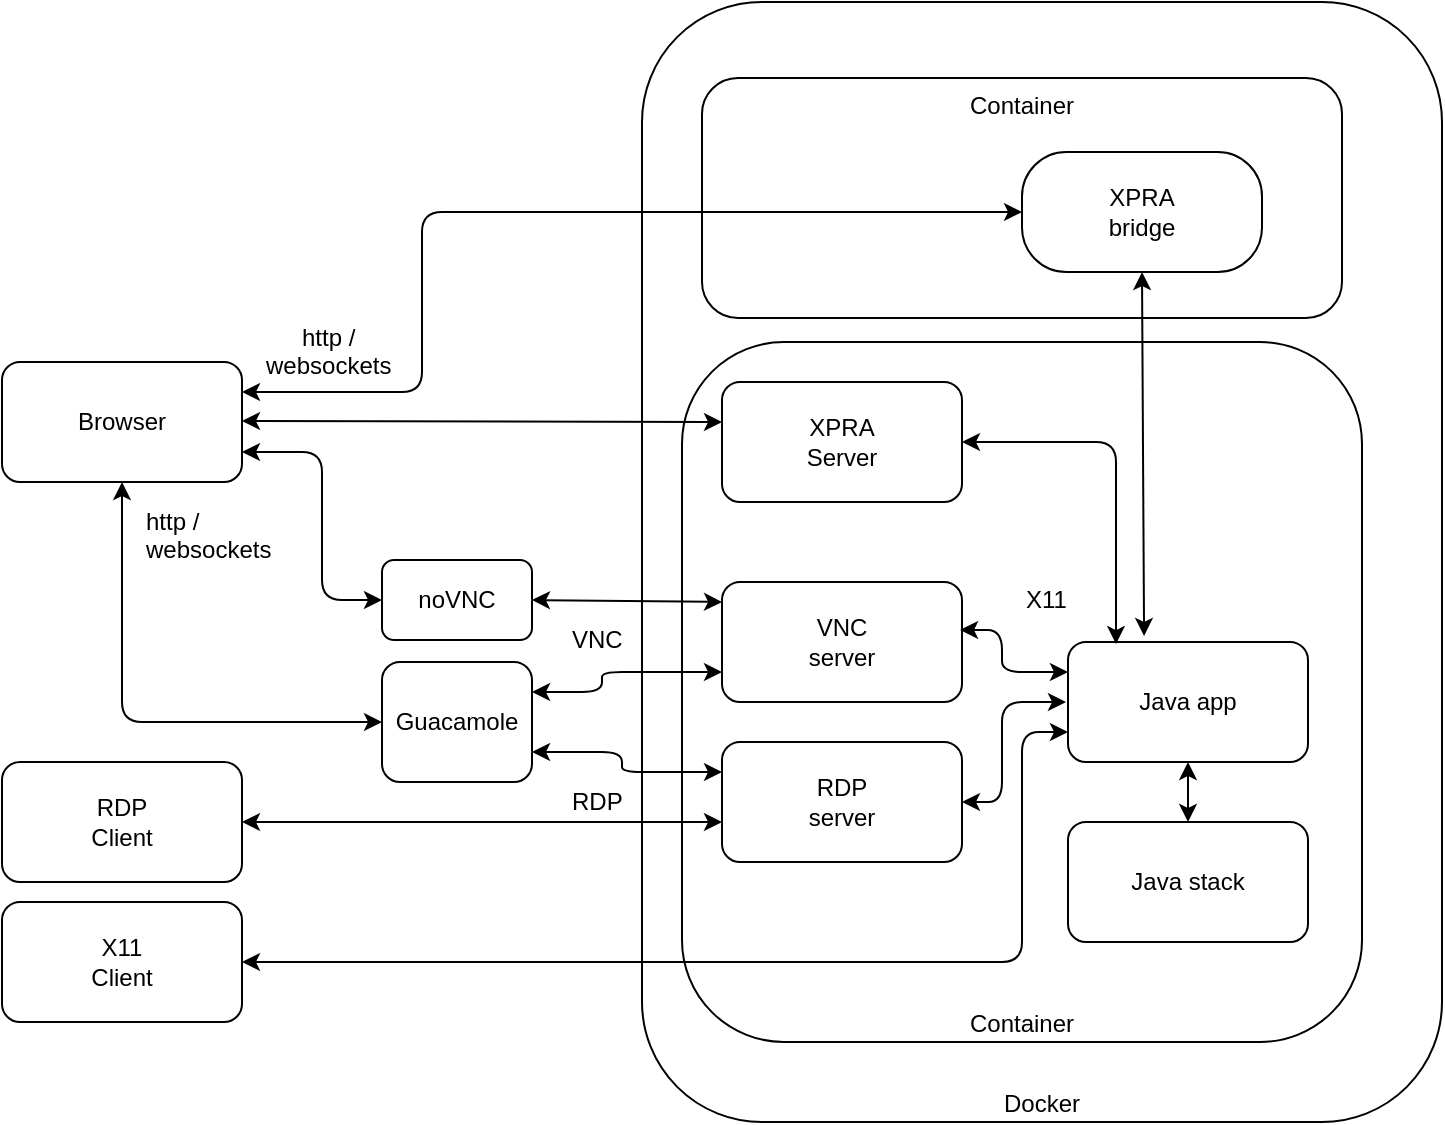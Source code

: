 <?xml version="1.0" encoding="UTF-8"?>
<mxGraphModel dx="946" dy="646" grid="1" gridSize="10" guides="1" tooltips="1" connect="1" arrows="1" fold="1" page="1" pageScale="1" pageWidth="827" pageHeight="1169" math="0" shadow="0"><root><mxCell id="0"/><mxCell id="1" parent="0"/><mxCell id="BjgBc-fqnB18MfFgcWO8-1" value="Browser" style="rounded=1;whiteSpace=wrap;html=1;" parent="1" vertex="1"><mxGeometry x="30" y="340" width="120" height="60" as="geometry"/></mxCell><mxCell id="BjgBc-fqnB18MfFgcWO8-3" value="RDP&lt;br&gt;Client&lt;br&gt;" style="rounded=1;whiteSpace=wrap;html=1;" parent="1" vertex="1"><mxGeometry x="30" y="540" width="120" height="60" as="geometry"/></mxCell><mxCell id="BjgBc-fqnB18MfFgcWO8-4" value="Docker" style="rounded=1;whiteSpace=wrap;html=1;verticalAlign=bottom;" parent="1" vertex="1"><mxGeometry x="350" y="160" width="400" height="560" as="geometry"/></mxCell><mxCell id="BjgBc-fqnB18MfFgcWO8-5" value="Container" style="rounded=1;whiteSpace=wrap;html=1;verticalAlign=bottom;" parent="1" vertex="1"><mxGeometry x="370" y="330" width="340" height="350" as="geometry"/></mxCell><mxCell id="BjgBc-fqnB18MfFgcWO8-6" value="Java stack" style="rounded=1;whiteSpace=wrap;html=1;" parent="1" vertex="1"><mxGeometry x="563" y="570" width="120" height="60" as="geometry"/></mxCell><mxCell id="BjgBc-fqnB18MfFgcWO8-7" value="Java app" style="rounded=1;whiteSpace=wrap;html=1;" parent="1" vertex="1"><mxGeometry x="563" y="480" width="120" height="60" as="geometry"/></mxCell><mxCell id="BjgBc-fqnB18MfFgcWO8-8" value="" style="endArrow=classic;startArrow=classic;html=1;entryX=0.5;entryY=1;entryDx=0;entryDy=0;exitX=0.5;exitY=0;exitDx=0;exitDy=0;" parent="1" source="BjgBc-fqnB18MfFgcWO8-6" target="BjgBc-fqnB18MfFgcWO8-7" edge="1"><mxGeometry width="50" height="50" relative="1" as="geometry"><mxPoint x="243" y="820" as="sourcePoint"/><mxPoint x="293" y="770" as="targetPoint"/></mxGeometry></mxCell><mxCell id="BjgBc-fqnB18MfFgcWO8-9" value="VNC&lt;br&gt;server&lt;br&gt;" style="rounded=1;whiteSpace=wrap;html=1;" parent="1" vertex="1"><mxGeometry x="390" y="450" width="120" height="60" as="geometry"/></mxCell><mxCell id="BjgBc-fqnB18MfFgcWO8-10" value="RDP&lt;br&gt;server&lt;br&gt;" style="rounded=1;whiteSpace=wrap;html=1;" parent="1" vertex="1"><mxGeometry x="390" y="530" width="120" height="60" as="geometry"/></mxCell><mxCell id="BjgBc-fqnB18MfFgcWO8-11" value="" style="endArrow=classic;startArrow=classic;html=1;entryX=0;entryY=0.25;entryDx=0;entryDy=0;exitX=0.992;exitY=0.4;exitDx=0;exitDy=0;exitPerimeter=0;" parent="1" source="BjgBc-fqnB18MfFgcWO8-9" target="BjgBc-fqnB18MfFgcWO8-7" edge="1"><mxGeometry width="50" height="50" relative="1" as="geometry"><mxPoint x="170" y="800" as="sourcePoint"/><mxPoint x="220" y="750" as="targetPoint"/><Array as="points"><mxPoint x="530" y="474"/><mxPoint x="530" y="495"/></Array></mxGeometry></mxCell><mxCell id="BjgBc-fqnB18MfFgcWO8-12" value="" style="endArrow=classic;startArrow=classic;html=1;exitX=1;exitY=0.5;exitDx=0;exitDy=0;" parent="1" source="BjgBc-fqnB18MfFgcWO8-10" edge="1"><mxGeometry width="50" height="50" relative="1" as="geometry"><mxPoint x="519" y="474" as="sourcePoint"/><mxPoint x="562" y="510" as="targetPoint"/><Array as="points"><mxPoint x="530" y="560"/><mxPoint x="530" y="510"/></Array></mxGeometry></mxCell><mxCell id="BjgBc-fqnB18MfFgcWO8-13" value="Guacamole&lt;br&gt;" style="rounded=1;whiteSpace=wrap;html=1;" parent="1" vertex="1"><mxGeometry x="220" y="490" width="75" height="60" as="geometry"/></mxCell><mxCell id="BjgBc-fqnB18MfFgcWO8-14" value="Container" style="rounded=1;whiteSpace=wrap;html=1;verticalAlign=top;" parent="1" vertex="1"><mxGeometry x="380" y="198" width="320" height="120" as="geometry"/></mxCell><mxCell id="BjgBc-fqnB18MfFgcWO8-15" value="XPRA&lt;br&gt;bridge&lt;br&gt;" style="rounded=1;whiteSpace=wrap;html=1;arcSize=37;" parent="1" vertex="1"><mxGeometry x="540" y="235" width="120" height="60" as="geometry"/></mxCell><mxCell id="BjgBc-fqnB18MfFgcWO8-16" value="" style="endArrow=classic;startArrow=classic;html=1;entryX=0;entryY=0.5;entryDx=0;entryDy=0;exitX=1;exitY=0.5;exitDx=0;exitDy=0;" parent="1" source="BjgBc-fqnB18MfFgcWO8-3" edge="1"><mxGeometry width="50" height="50" relative="1" as="geometry"><mxPoint x="70" y="755" as="sourcePoint"/><mxPoint x="390" y="570" as="targetPoint"/></mxGeometry></mxCell><mxCell id="BjgBc-fqnB18MfFgcWO8-17" value="" style="endArrow=classic;startArrow=classic;html=1;entryX=0;entryY=0.25;entryDx=0;entryDy=0;exitX=1;exitY=0.75;exitDx=0;exitDy=0;" parent="1" source="BjgBc-fqnB18MfFgcWO8-13" target="BjgBc-fqnB18MfFgcWO8-10" edge="1"><mxGeometry width="50" height="50" relative="1" as="geometry"><mxPoint x="70" y="770" as="sourcePoint"/><mxPoint x="120" y="720" as="targetPoint"/><Array as="points"><mxPoint x="340" y="535"/><mxPoint x="340" y="545"/></Array></mxGeometry></mxCell><mxCell id="BjgBc-fqnB18MfFgcWO8-18" value="" style="endArrow=classic;startArrow=classic;html=1;entryX=0.5;entryY=1;entryDx=0;entryDy=0;exitX=0;exitY=0.5;exitDx=0;exitDy=0;" parent="1" source="BjgBc-fqnB18MfFgcWO8-13" target="BjgBc-fqnB18MfFgcWO8-1" edge="1"><mxGeometry width="50" height="50" relative="1" as="geometry"><mxPoint x="30" y="770" as="sourcePoint"/><mxPoint x="80" y="720" as="targetPoint"/><Array as="points"><mxPoint x="90" y="520"/></Array></mxGeometry></mxCell><mxCell id="BjgBc-fqnB18MfFgcWO8-20" value="" style="endArrow=classic;startArrow=classic;html=1;entryX=0.5;entryY=1;entryDx=0;entryDy=0;exitX=0.317;exitY=-0.05;exitDx=0;exitDy=0;exitPerimeter=0;" parent="1" source="BjgBc-fqnB18MfFgcWO8-7" target="BjgBc-fqnB18MfFgcWO8-15" edge="1"><mxGeometry width="50" height="50" relative="1" as="geometry"><mxPoint x="180" y="770" as="sourcePoint"/><mxPoint x="230" y="720" as="targetPoint"/></mxGeometry></mxCell><mxCell id="BjgBc-fqnB18MfFgcWO8-23" value="" style="endArrow=classic;startArrow=classic;html=1;entryX=1;entryY=0.25;entryDx=0;entryDy=0;exitX=0;exitY=0.5;exitDx=0;exitDy=0;" parent="1" source="BjgBc-fqnB18MfFgcWO8-15" target="BjgBc-fqnB18MfFgcWO8-1" edge="1"><mxGeometry width="50" height="50" relative="1" as="geometry"><mxPoint x="430" y="355" as="sourcePoint"/><mxPoint x="120" y="720" as="targetPoint"/><Array as="points"><mxPoint x="240" y="265"/><mxPoint x="240" y="355"/></Array></mxGeometry></mxCell><mxCell id="b8UFjfAwG615xjy6ls1k-2" value="noVNC&lt;br&gt;" style="rounded=1;whiteSpace=wrap;html=1;" parent="1" vertex="1"><mxGeometry x="220" y="439" width="75" height="40" as="geometry"/></mxCell><mxCell id="b8UFjfAwG615xjy6ls1k-6" value="" style="endArrow=classic;startArrow=classic;html=1;entryX=0;entryY=0.5;entryDx=0;entryDy=0;exitX=1;exitY=0.75;exitDx=0;exitDy=0;" parent="1" source="BjgBc-fqnB18MfFgcWO8-1" target="b8UFjfAwG615xjy6ls1k-2" edge="1"><mxGeometry width="50" height="50" relative="1" as="geometry"><mxPoint x="150" y="375" as="sourcePoint"/><mxPoint x="119" y="770" as="targetPoint"/><Array as="points"><mxPoint x="190" y="385"/><mxPoint x="190" y="459"/></Array></mxGeometry></mxCell><mxCell id="b8UFjfAwG615xjy6ls1k-7" value="XPRA&lt;br&gt;Server&lt;br&gt;" style="rounded=1;whiteSpace=wrap;html=1;" parent="1" vertex="1"><mxGeometry x="390" y="350" width="120" height="60" as="geometry"/></mxCell><mxCell id="b8UFjfAwG615xjy6ls1k-8" value="" style="endArrow=classic;startArrow=classic;html=1;entryX=0.2;entryY=0.017;entryDx=0;entryDy=0;entryPerimeter=0;exitX=1;exitY=0.5;exitDx=0;exitDy=0;" parent="1" source="b8UFjfAwG615xjy6ls1k-7" target="BjgBc-fqnB18MfFgcWO8-7" edge="1"><mxGeometry width="50" height="50" relative="1" as="geometry"><mxPoint x="70" y="770" as="sourcePoint"/><mxPoint x="120" y="720" as="targetPoint"/><Array as="points"><mxPoint x="587" y="380"/></Array></mxGeometry></mxCell><mxCell id="b8UFjfAwG615xjy6ls1k-11" value="" style="endArrow=classic;startArrow=classic;html=1;entryX=0.008;entryY=0.633;entryDx=0;entryDy=0;exitX=1;exitY=0.5;exitDx=0;exitDy=0;entryPerimeter=0;" parent="1" source="b8UFjfAwG615xjy6ls1k-2" edge="1"><mxGeometry width="50" height="50" relative="1" as="geometry"><mxPoint x="69" y="832" as="sourcePoint"/><mxPoint x="390" y="460" as="targetPoint"/></mxGeometry></mxCell><mxCell id="b8UFjfAwG615xjy6ls1k-15" value="RDP" style="text;html=1;resizable=0;points=[];autosize=1;align=left;verticalAlign=top;spacingTop=-4;" parent="1" vertex="1"><mxGeometry x="312.5" y="550" width="40" height="20" as="geometry"/></mxCell><mxCell id="b8UFjfAwG615xjy6ls1k-16" value="" style="endArrow=classic;startArrow=classic;html=1;entryX=0;entryY=0.75;entryDx=0;entryDy=0;exitX=1;exitY=0.5;exitDx=0;exitDy=0;" parent="1" source="b8UFjfAwG615xjy6ls1k-17" target="BjgBc-fqnB18MfFgcWO8-7" edge="1"><mxGeometry width="50" height="50" relative="1" as="geometry"><mxPoint x="220" y="650" as="sourcePoint"/><mxPoint x="120" y="720" as="targetPoint"/><Array as="points"><mxPoint x="540" y="640"/><mxPoint x="540" y="525"/></Array></mxGeometry></mxCell><mxCell id="b8UFjfAwG615xjy6ls1k-17" value="X11&lt;br&gt;Client&lt;br&gt;" style="rounded=1;whiteSpace=wrap;html=1;" parent="1" vertex="1"><mxGeometry x="30" y="610" width="120" height="60" as="geometry"/></mxCell><mxCell id="b8UFjfAwG615xjy6ls1k-18" value="X11" style="text;html=1;resizable=0;points=[];autosize=1;align=left;verticalAlign=top;spacingTop=-4;" parent="1" vertex="1"><mxGeometry x="540" y="449" width="40" height="20" as="geometry"/></mxCell><mxCell id="b8UFjfAwG615xjy6ls1k-19" value="&lt;div style=&quot;text-align: center&quot;&gt;&lt;span&gt;http /&lt;/span&gt;&lt;/div&gt;&lt;div style=&quot;text-align: center&quot;&gt;&lt;span&gt;websockets&lt;/span&gt;&lt;/div&gt;" style="text;html=1;resizable=0;points=[];autosize=1;align=left;verticalAlign=top;spacingTop=-4;" parent="1" vertex="1"><mxGeometry x="160" y="318" width="80" height="30" as="geometry"/></mxCell><mxCell id="b8UFjfAwG615xjy6ls1k-20" value="&lt;div style=&quot;text-align: left&quot;&gt;&lt;span&gt;http /&lt;/span&gt;&lt;/div&gt;&lt;div style=&quot;text-align: left&quot;&gt;&lt;span&gt;websockets&lt;/span&gt;&lt;/div&gt;" style="text;html=1;resizable=0;points=[];autosize=1;align=left;verticalAlign=top;spacingTop=-4;" parent="1" vertex="1"><mxGeometry x="100" y="410" width="80" height="30" as="geometry"/></mxCell><mxCell id="b8UFjfAwG615xjy6ls1k-21" value="" style="endArrow=classic;startArrow=classic;html=1;" parent="1" edge="1"><mxGeometry width="50" height="50" relative="1" as="geometry"><mxPoint x="150" y="369.5" as="sourcePoint"/><mxPoint x="390" y="370" as="targetPoint"/></mxGeometry></mxCell><mxCell id="b8UFjfAwG615xjy6ls1k-22" value="" style="endArrow=classic;startArrow=classic;html=1;entryX=0;entryY=0.75;entryDx=0;entryDy=0;exitX=1;exitY=0.25;exitDx=0;exitDy=0;" parent="1" source="BjgBc-fqnB18MfFgcWO8-13" target="BjgBc-fqnB18MfFgcWO8-9" edge="1"><mxGeometry width="50" height="50" relative="1" as="geometry"><mxPoint x="150" y="485" as="sourcePoint"/><mxPoint x="80" y="740" as="targetPoint"/><Array as="points"><mxPoint x="330" y="505"/><mxPoint x="330" y="495"/></Array></mxGeometry></mxCell><mxCell id="b8UFjfAwG615xjy6ls1k-23" value="VNC" style="text;html=1;resizable=0;points=[];autosize=1;align=left;verticalAlign=top;spacingTop=-4;" parent="1" vertex="1"><mxGeometry x="312.5" y="469" width="40" height="20" as="geometry"/></mxCell></root></mxGraphModel>